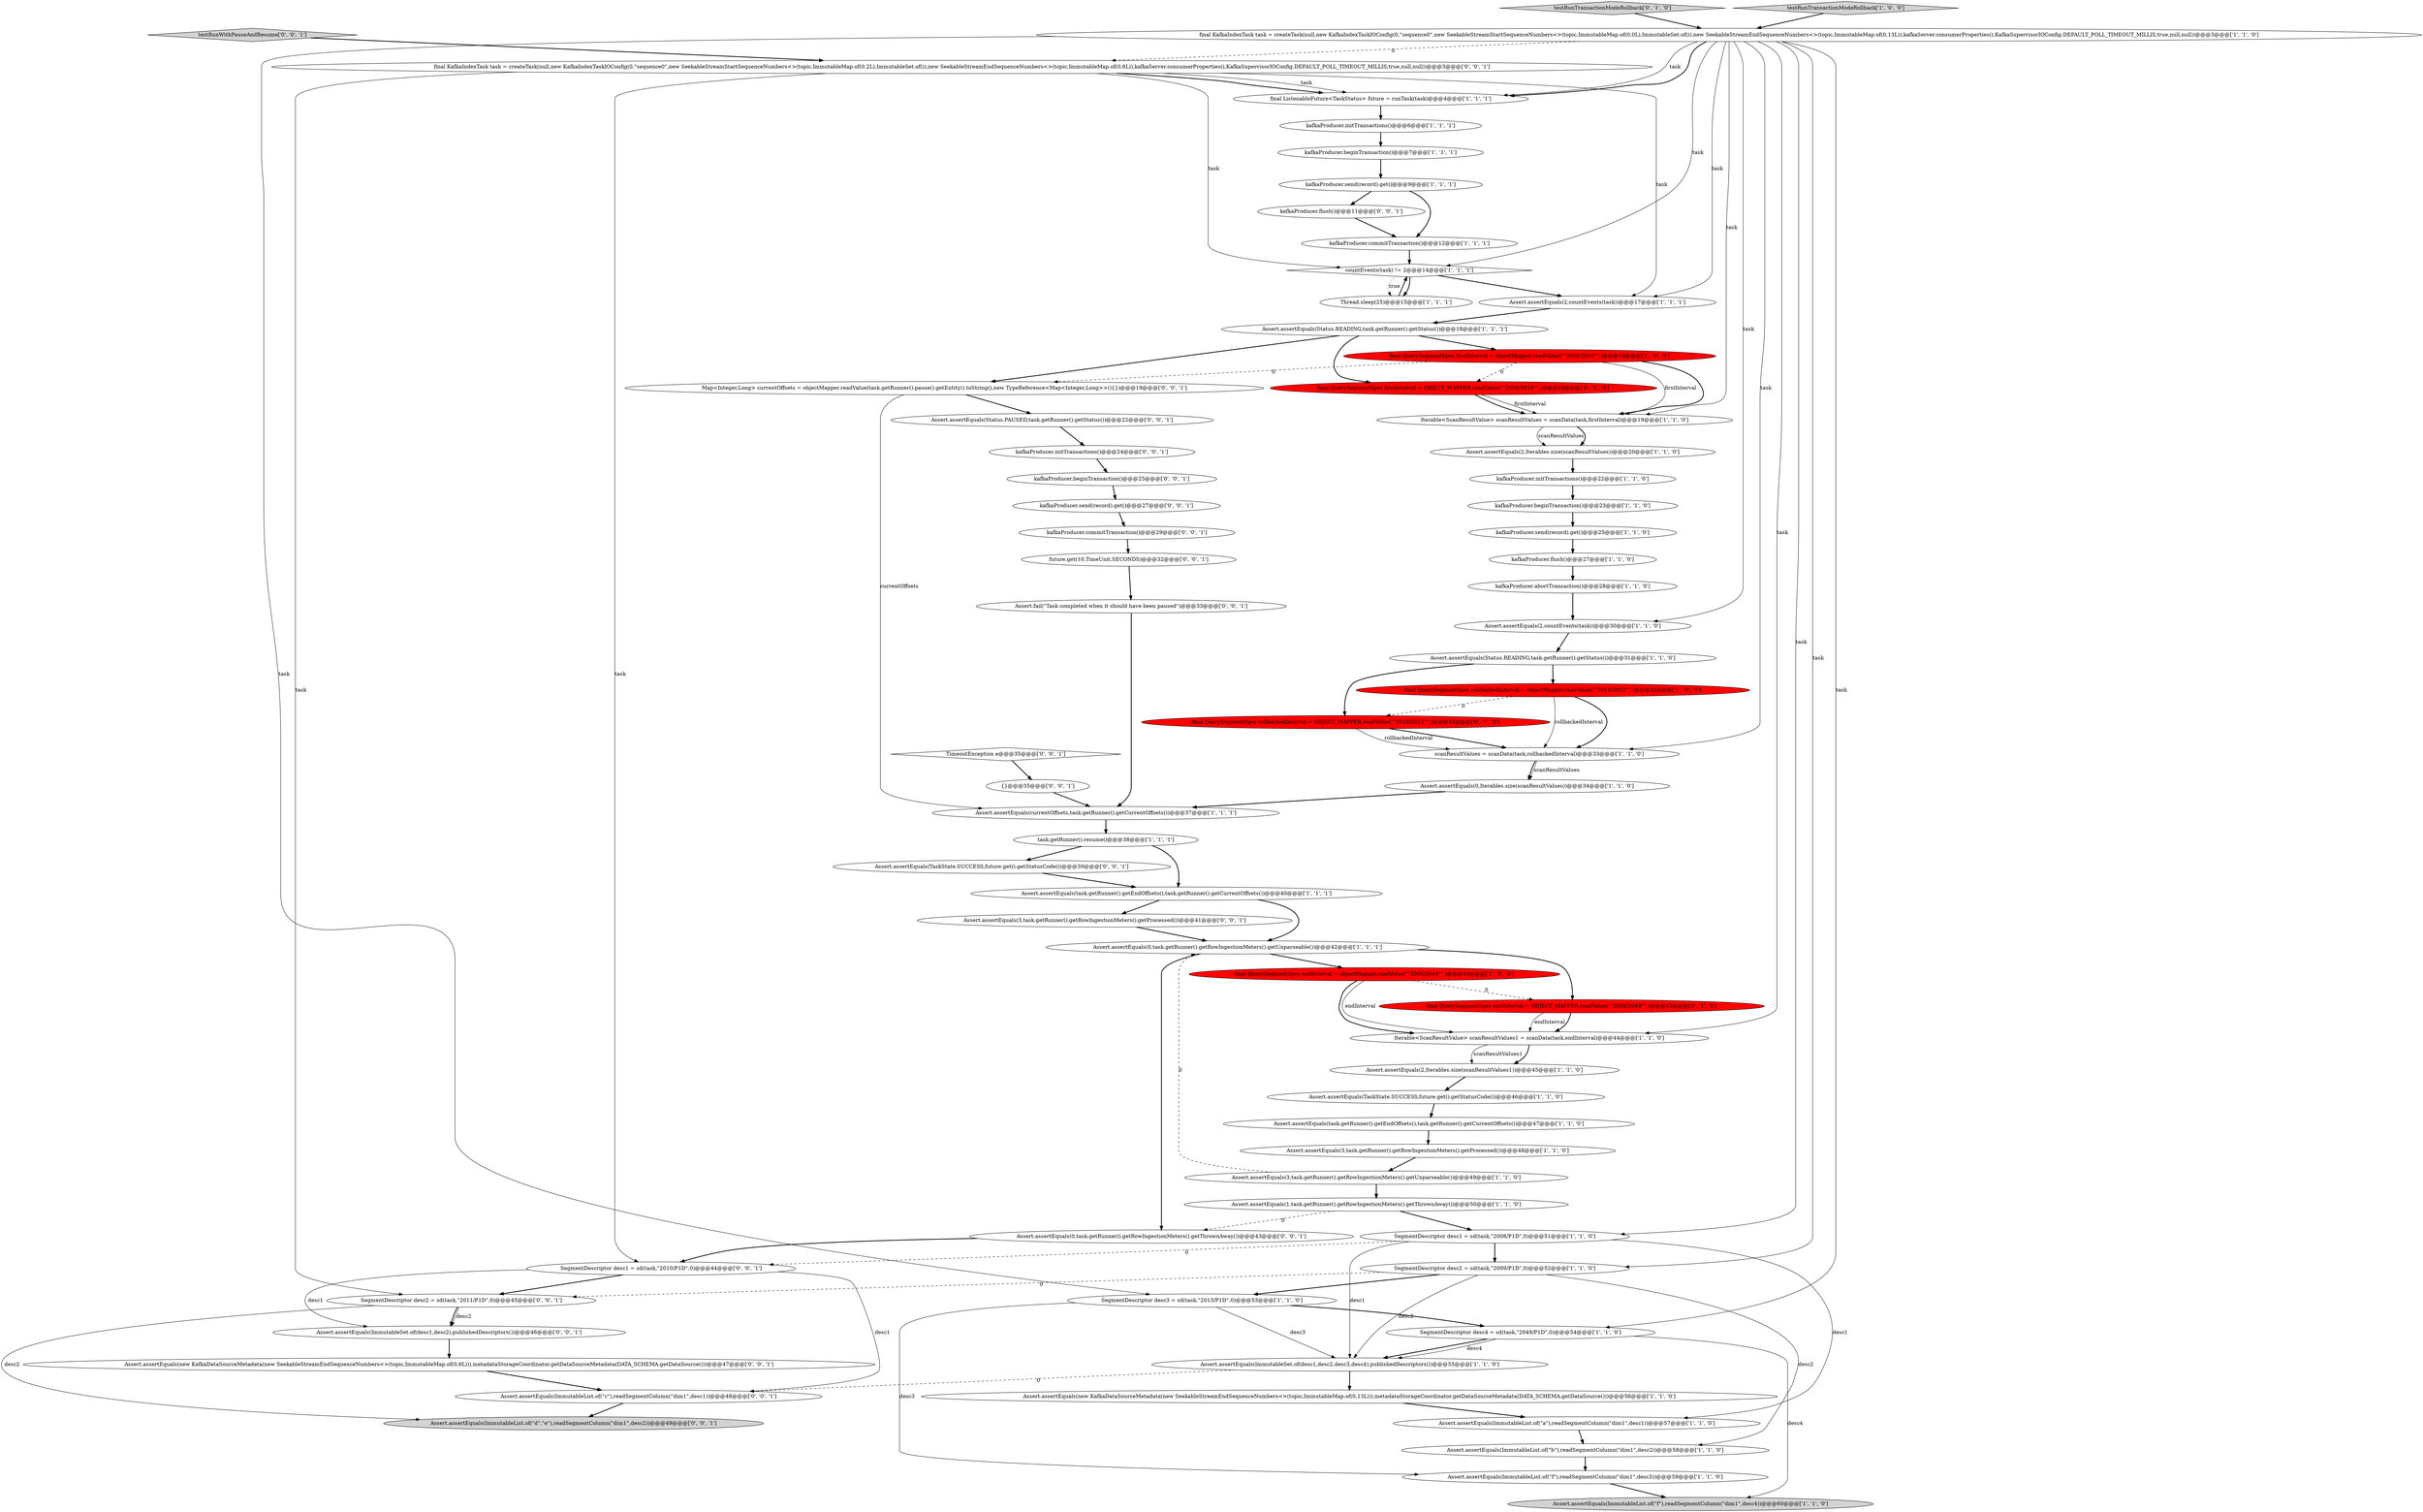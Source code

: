 digraph {
69 [style = filled, label = "Assert.assertEquals(Status.PAUSED,task.getRunner().getStatus())@@@22@@@['0', '0', '1']", fillcolor = white, shape = ellipse image = "AAA0AAABBB3BBB"];
4 [style = filled, label = "Assert.assertEquals(2,Iterables.size(scanResultValues))@@@20@@@['1', '1', '0']", fillcolor = white, shape = ellipse image = "AAA0AAABBB1BBB"];
67 [style = filled, label = "Map<Integer,Long> currentOffsets = objectMapper.readValue(task.getRunner().pause().getEntity().toString(),new TypeReference<Map<Integer,Long>>(){})@@@19@@@['0', '0', '1']", fillcolor = white, shape = ellipse image = "AAA0AAABBB3BBB"];
12 [style = filled, label = "Assert.assertEquals(task.getRunner().getEndOffsets(),task.getRunner().getCurrentOffsets())@@@40@@@['1', '1', '1']", fillcolor = white, shape = ellipse image = "AAA0AAABBB1BBB"];
35 [style = filled, label = "final QuerySegmentSpec endInterval = objectMapper.readValue(\"\"2008/2049\"\",)@@@43@@@['1', '0', '0']", fillcolor = red, shape = ellipse image = "AAA1AAABBB1BBB"];
40 [style = filled, label = "final ListenableFuture<TaskStatus> future = runTask(task)@@@4@@@['1', '1', '1']", fillcolor = white, shape = ellipse image = "AAA0AAABBB1BBB"];
27 [style = filled, label = "task.getRunner().resume()@@@38@@@['1', '1', '1']", fillcolor = white, shape = ellipse image = "AAA0AAABBB1BBB"];
41 [style = filled, label = "Thread.sleep(25)@@@15@@@['1', '1', '1']", fillcolor = white, shape = ellipse image = "AAA0AAABBB1BBB"];
25 [style = filled, label = "kafkaProducer.initTransactions()@@@6@@@['1', '1', '1']", fillcolor = white, shape = ellipse image = "AAA0AAABBB1BBB"];
53 [style = filled, label = "Assert.assertEquals(ImmutableSet.of(desc1,desc2),publishedDescriptors())@@@46@@@['0', '0', '1']", fillcolor = white, shape = ellipse image = "AAA0AAABBB3BBB"];
1 [style = filled, label = "Assert.assertEquals(2,Iterables.size(scanResultValues1))@@@45@@@['1', '1', '0']", fillcolor = white, shape = ellipse image = "AAA0AAABBB1BBB"];
47 [style = filled, label = "testRunTransactionModeRollback['0', '1', '0']", fillcolor = lightgray, shape = diamond image = "AAA0AAABBB2BBB"];
71 [style = filled, label = "Assert.assertEquals(ImmutableList.of(\"d\",\"e\"),readSegmentColumn(\"dim1\",desc2))@@@49@@@['0', '0', '1']", fillcolor = lightgray, shape = ellipse image = "AAA0AAABBB3BBB"];
17 [style = filled, label = "Assert.assertEquals(1,task.getRunner().getRowIngestionMeters().getThrownAway())@@@50@@@['1', '1', '0']", fillcolor = white, shape = ellipse image = "AAA0AAABBB1BBB"];
24 [style = filled, label = "Assert.assertEquals(0,task.getRunner().getRowIngestionMeters().getUnparseable())@@@42@@@['1', '1', '1']", fillcolor = white, shape = ellipse image = "AAA0AAABBB1BBB"];
38 [style = filled, label = "Assert.assertEquals(2,countEvents(task))@@@30@@@['1', '1', '0']", fillcolor = white, shape = ellipse image = "AAA0AAABBB1BBB"];
55 [style = filled, label = "kafkaProducer.send(record).get()@@@27@@@['0', '0', '1']", fillcolor = white, shape = ellipse image = "AAA0AAABBB3BBB"];
56 [style = filled, label = "Assert.assertEquals(TaskState.SUCCESS,future.get().getStatusCode())@@@39@@@['0', '0', '1']", fillcolor = white, shape = ellipse image = "AAA0AAABBB3BBB"];
60 [style = filled, label = "final KafkaIndexTask task = createTask(null,new KafkaIndexTaskIOConfig(0,\"sequence0\",new SeekableStreamStartSequenceNumbers<>(topic,ImmutableMap.of(0,2L),ImmutableSet.of()),new SeekableStreamEndSequenceNumbers<>(topic,ImmutableMap.of(0,6L)),kafkaServer.consumerProperties(),KafkaSupervisorIOConfig.DEFAULT_POLL_TIMEOUT_MILLIS,true,null,null))@@@3@@@['0', '0', '1']", fillcolor = white, shape = ellipse image = "AAA0AAABBB3BBB"];
31 [style = filled, label = "Assert.assertEquals(3,task.getRunner().getRowIngestionMeters().getUnparseable())@@@49@@@['1', '1', '0']", fillcolor = white, shape = ellipse image = "AAA0AAABBB1BBB"];
5 [style = filled, label = "Iterable<ScanResultValue> scanResultValues1 = scanData(task,endInterval)@@@44@@@['1', '1', '0']", fillcolor = white, shape = ellipse image = "AAA0AAABBB1BBB"];
0 [style = filled, label = "kafkaProducer.commitTransaction()@@@12@@@['1', '1', '1']", fillcolor = white, shape = ellipse image = "AAA0AAABBB1BBB"];
22 [style = filled, label = "kafkaProducer.beginTransaction()@@@7@@@['1', '1', '1']", fillcolor = white, shape = ellipse image = "AAA0AAABBB1BBB"];
23 [style = filled, label = "Assert.assertEquals(0,Iterables.size(scanResultValues))@@@34@@@['1', '1', '0']", fillcolor = white, shape = ellipse image = "AAA0AAABBB1BBB"];
37 [style = filled, label = "Assert.assertEquals(ImmutableSet.of(desc1,desc2,desc3,desc4),publishedDescriptors())@@@55@@@['1', '1', '0']", fillcolor = white, shape = ellipse image = "AAA0AAABBB1BBB"];
15 [style = filled, label = "countEvents(task) != 2@@@14@@@['1', '1', '1']", fillcolor = white, shape = diamond image = "AAA0AAABBB1BBB"];
43 [style = filled, label = "Assert.assertEquals(TaskState.SUCCESS,future.get().getStatusCode())@@@46@@@['1', '1', '0']", fillcolor = white, shape = ellipse image = "AAA0AAABBB1BBB"];
28 [style = filled, label = "Assert.assertEquals(ImmutableList.of(\"f\"),readSegmentColumn(\"dim1\",desc3))@@@59@@@['1', '1', '0']", fillcolor = white, shape = ellipse image = "AAA0AAABBB1BBB"];
8 [style = filled, label = "SegmentDescriptor desc3 = sd(task,\"2013/P1D\",0)@@@53@@@['1', '1', '0']", fillcolor = white, shape = ellipse image = "AAA0AAABBB1BBB"];
57 [style = filled, label = "TimeoutException e@@@35@@@['0', '0', '1']", fillcolor = white, shape = diamond image = "AAA0AAABBB3BBB"];
51 [style = filled, label = "SegmentDescriptor desc2 = sd(task,\"2011/P1D\",0)@@@45@@@['0', '0', '1']", fillcolor = white, shape = ellipse image = "AAA0AAABBB3BBB"];
50 [style = filled, label = "Assert.assertEquals(0,task.getRunner().getRowIngestionMeters().getThrownAway())@@@43@@@['0', '0', '1']", fillcolor = white, shape = ellipse image = "AAA0AAABBB3BBB"];
16 [style = filled, label = "Assert.assertEquals(Status.READING,task.getRunner().getStatus())@@@18@@@['1', '1', '1']", fillcolor = white, shape = ellipse image = "AAA0AAABBB1BBB"];
13 [style = filled, label = "scanResultValues = scanData(task,rollbackedInterval)@@@33@@@['1', '1', '0']", fillcolor = white, shape = ellipse image = "AAA0AAABBB1BBB"];
29 [style = filled, label = "Assert.assertEquals(2,countEvents(task))@@@17@@@['1', '1', '1']", fillcolor = white, shape = ellipse image = "AAA0AAABBB1BBB"];
58 [style = filled, label = "kafkaProducer.initTransactions()@@@24@@@['0', '0', '1']", fillcolor = white, shape = ellipse image = "AAA0AAABBB3BBB"];
59 [style = filled, label = "Assert.assertEquals(3,task.getRunner().getRowIngestionMeters().getProcessed())@@@41@@@['0', '0', '1']", fillcolor = white, shape = ellipse image = "AAA0AAABBB3BBB"];
64 [style = filled, label = "future.get(10,TimeUnit.SECONDS)@@@32@@@['0', '0', '1']", fillcolor = white, shape = ellipse image = "AAA0AAABBB3BBB"];
7 [style = filled, label = "SegmentDescriptor desc2 = sd(task,\"2009/P1D\",0)@@@52@@@['1', '1', '0']", fillcolor = white, shape = ellipse image = "AAA0AAABBB1BBB"];
32 [style = filled, label = "Iterable<ScanResultValue> scanResultValues = scanData(task,firstInterval)@@@19@@@['1', '1', '0']", fillcolor = white, shape = ellipse image = "AAA0AAABBB1BBB"];
34 [style = filled, label = "Assert.assertEquals(task.getRunner().getEndOffsets(),task.getRunner().getCurrentOffsets())@@@47@@@['1', '1', '0']", fillcolor = white, shape = ellipse image = "AAA0AAABBB1BBB"];
66 [style = filled, label = "Assert.assertEquals(new KafkaDataSourceMetadata(new SeekableStreamEndSequenceNumbers<>(topic,ImmutableMap.of(0,6L))),metadataStorageCoordinator.getDataSourceMetadata(DATA_SCHEMA.getDataSource()))@@@47@@@['0', '0', '1']", fillcolor = white, shape = ellipse image = "AAA0AAABBB3BBB"];
18 [style = filled, label = "Assert.assertEquals(ImmutableList.of(\"f\"),readSegmentColumn(\"dim1\",desc4))@@@60@@@['1', '1', '0']", fillcolor = lightgray, shape = ellipse image = "AAA0AAABBB1BBB"];
20 [style = filled, label = "final KafkaIndexTask task = createTask(null,new KafkaIndexTaskIOConfig(0,\"sequence0\",new SeekableStreamStartSequenceNumbers<>(topic,ImmutableMap.of(0,0L),ImmutableSet.of()),new SeekableStreamEndSequenceNumbers<>(topic,ImmutableMap.of(0,13L)),kafkaServer.consumerProperties(),KafkaSupervisorIOConfig.DEFAULT_POLL_TIMEOUT_MILLIS,true,null,null))@@@3@@@['1', '1', '0']", fillcolor = white, shape = ellipse image = "AAA0AAABBB1BBB"];
63 [style = filled, label = "testRunWithPauseAndResume['0', '0', '1']", fillcolor = lightgray, shape = diamond image = "AAA0AAABBB3BBB"];
49 [style = filled, label = "final QuerySegmentSpec endInterval = OBJECT_MAPPER.readValue(\"\"2008/2049\"\",)@@@43@@@['0', '1', '0']", fillcolor = red, shape = ellipse image = "AAA1AAABBB2BBB"];
44 [style = filled, label = "Assert.assertEquals(ImmutableList.of(\"a\"),readSegmentColumn(\"dim1\",desc1))@@@57@@@['1', '1', '0']", fillcolor = white, shape = ellipse image = "AAA0AAABBB1BBB"];
48 [style = filled, label = "final QuerySegmentSpec firstInterval = OBJECT_MAPPER.readValue(\"\"2008/2010\"\",)@@@18@@@['0', '1', '0']", fillcolor = red, shape = ellipse image = "AAA1AAABBB2BBB"];
52 [style = filled, label = "kafkaProducer.flush()@@@11@@@['0', '0', '1']", fillcolor = white, shape = ellipse image = "AAA0AAABBB3BBB"];
54 [style = filled, label = "SegmentDescriptor desc1 = sd(task,\"2010/P1D\",0)@@@44@@@['0', '0', '1']", fillcolor = white, shape = ellipse image = "AAA0AAABBB3BBB"];
36 [style = filled, label = "testRunTransactionModeRollback['1', '0', '0']", fillcolor = lightgray, shape = diamond image = "AAA0AAABBB1BBB"];
14 [style = filled, label = "final QuerySegmentSpec rollbackedInterval = objectMapper.readValue(\"\"2010/2012\"\",)@@@32@@@['1', '0', '0']", fillcolor = red, shape = ellipse image = "AAA1AAABBB1BBB"];
11 [style = filled, label = "kafkaProducer.send(record).get()@@@9@@@['1', '1', '1']", fillcolor = white, shape = ellipse image = "AAA0AAABBB1BBB"];
6 [style = filled, label = "Assert.assertEquals(Status.READING,task.getRunner().getStatus())@@@31@@@['1', '1', '0']", fillcolor = white, shape = ellipse image = "AAA0AAABBB1BBB"];
21 [style = filled, label = "Assert.assertEquals(3,task.getRunner().getRowIngestionMeters().getProcessed())@@@48@@@['1', '1', '0']", fillcolor = white, shape = ellipse image = "AAA0AAABBB1BBB"];
26 [style = filled, label = "kafkaProducer.flush()@@@27@@@['1', '1', '0']", fillcolor = white, shape = ellipse image = "AAA0AAABBB1BBB"];
10 [style = filled, label = "SegmentDescriptor desc1 = sd(task,\"2008/P1D\",0)@@@51@@@['1', '1', '0']", fillcolor = white, shape = ellipse image = "AAA0AAABBB1BBB"];
19 [style = filled, label = "Assert.assertEquals(ImmutableList.of(\"b\"),readSegmentColumn(\"dim1\",desc2))@@@58@@@['1', '1', '0']", fillcolor = white, shape = ellipse image = "AAA0AAABBB1BBB"];
30 [style = filled, label = "Assert.assertEquals(new KafkaDataSourceMetadata(new SeekableStreamEndSequenceNumbers<>(topic,ImmutableMap.of(0,13L))),metadataStorageCoordinator.getDataSourceMetadata(DATA_SCHEMA.getDataSource()))@@@56@@@['1', '1', '0']", fillcolor = white, shape = ellipse image = "AAA0AAABBB1BBB"];
39 [style = filled, label = "SegmentDescriptor desc4 = sd(task,\"2049/P1D\",0)@@@54@@@['1', '1', '0']", fillcolor = white, shape = ellipse image = "AAA0AAABBB1BBB"];
65 [style = filled, label = "Assert.fail(\"Task completed when it should have been paused\")@@@33@@@['0', '0', '1']", fillcolor = white, shape = ellipse image = "AAA0AAABBB3BBB"];
62 [style = filled, label = "{}@@@35@@@['0', '0', '1']", fillcolor = white, shape = ellipse image = "AAA0AAABBB3BBB"];
33 [style = filled, label = "kafkaProducer.beginTransaction()@@@23@@@['1', '1', '0']", fillcolor = white, shape = ellipse image = "AAA0AAABBB1BBB"];
70 [style = filled, label = "kafkaProducer.commitTransaction()@@@29@@@['0', '0', '1']", fillcolor = white, shape = ellipse image = "AAA0AAABBB3BBB"];
9 [style = filled, label = "final QuerySegmentSpec firstInterval = objectMapper.readValue(\"\"2008/2010\"\",)@@@18@@@['1', '0', '0']", fillcolor = red, shape = ellipse image = "AAA1AAABBB1BBB"];
42 [style = filled, label = "Assert.assertEquals(currentOffsets,task.getRunner().getCurrentOffsets())@@@37@@@['1', '1', '1']", fillcolor = white, shape = ellipse image = "AAA0AAABBB1BBB"];
46 [style = filled, label = "final QuerySegmentSpec rollbackedInterval = OBJECT_MAPPER.readValue(\"\"2010/2012\"\",)@@@32@@@['0', '1', '0']", fillcolor = red, shape = ellipse image = "AAA1AAABBB2BBB"];
68 [style = filled, label = "kafkaProducer.beginTransaction()@@@25@@@['0', '0', '1']", fillcolor = white, shape = ellipse image = "AAA0AAABBB3BBB"];
45 [style = filled, label = "kafkaProducer.abortTransaction()@@@28@@@['1', '1', '0']", fillcolor = white, shape = ellipse image = "AAA0AAABBB1BBB"];
61 [style = filled, label = "Assert.assertEquals(ImmutableList.of(\"c\"),readSegmentColumn(\"dim1\",desc1))@@@48@@@['0', '0', '1']", fillcolor = white, shape = ellipse image = "AAA0AAABBB3BBB"];
2 [style = filled, label = "kafkaProducer.send(record).get()@@@25@@@['1', '1', '0']", fillcolor = white, shape = ellipse image = "AAA0AAABBB1BBB"];
3 [style = filled, label = "kafkaProducer.initTransactions()@@@22@@@['1', '1', '0']", fillcolor = white, shape = ellipse image = "AAA0AAABBB1BBB"];
2->26 [style = bold, label=""];
70->64 [style = bold, label=""];
20->5 [style = solid, label="task"];
41->15 [style = bold, label=""];
9->32 [style = solid, label="firstInterval"];
25->22 [style = bold, label=""];
46->13 [style = bold, label=""];
65->42 [style = bold, label=""];
57->62 [style = bold, label=""];
14->13 [style = solid, label="rollbackedInterval"];
17->50 [style = dashed, label="0"];
44->19 [style = bold, label=""];
20->29 [style = solid, label="task"];
40->25 [style = bold, label=""];
51->53 [style = bold, label=""];
56->12 [style = bold, label=""];
7->8 [style = bold, label=""];
36->20 [style = bold, label=""];
39->18 [style = solid, label="desc4"];
35->5 [style = solid, label="endInterval"];
0->15 [style = bold, label=""];
7->19 [style = solid, label="desc2"];
67->69 [style = bold, label=""];
24->49 [style = bold, label=""];
9->67 [style = dashed, label="0"];
21->31 [style = bold, label=""];
32->4 [style = solid, label="scanResultValues"];
10->44 [style = solid, label="desc1"];
62->42 [style = bold, label=""];
69->58 [style = bold, label=""];
49->5 [style = solid, label="endInterval"];
45->38 [style = bold, label=""];
15->41 [style = bold, label=""];
32->4 [style = bold, label=""];
19->28 [style = bold, label=""];
6->46 [style = bold, label=""];
8->39 [style = bold, label=""];
50->54 [style = bold, label=""];
16->67 [style = bold, label=""];
13->23 [style = solid, label="scanResultValues"];
16->9 [style = bold, label=""];
20->15 [style = solid, label="task"];
4->3 [style = bold, label=""];
60->29 [style = solid, label="task"];
51->53 [style = solid, label="desc2"];
28->18 [style = bold, label=""];
35->49 [style = dashed, label="0"];
27->12 [style = bold, label=""];
54->61 [style = solid, label="desc1"];
20->10 [style = solid, label="task"];
9->32 [style = bold, label=""];
61->71 [style = bold, label=""];
3->33 [style = bold, label=""];
48->32 [style = solid, label="firstInterval"];
10->7 [style = bold, label=""];
27->56 [style = bold, label=""];
38->6 [style = bold, label=""];
20->38 [style = solid, label="task"];
35->5 [style = bold, label=""];
5->1 [style = bold, label=""];
52->0 [style = bold, label=""];
15->41 [style = dotted, label="true"];
9->48 [style = dashed, label="0"];
8->37 [style = solid, label="desc3"];
20->7 [style = solid, label="task"];
31->24 [style = dashed, label="0"];
48->32 [style = bold, label=""];
66->61 [style = bold, label=""];
7->51 [style = dashed, label="0"];
20->8 [style = solid, label="task"];
10->37 [style = solid, label="desc1"];
49->5 [style = bold, label=""];
43->34 [style = bold, label=""];
29->16 [style = bold, label=""];
22->11 [style = bold, label=""];
15->29 [style = bold, label=""];
30->44 [style = bold, label=""];
39->37 [style = bold, label=""];
5->1 [style = solid, label="scanResultValues1"];
17->10 [style = bold, label=""];
39->37 [style = solid, label="desc4"];
20->40 [style = solid, label="task"];
37->30 [style = bold, label=""];
8->28 [style = solid, label="desc3"];
12->24 [style = bold, label=""];
14->46 [style = dashed, label="0"];
67->42 [style = solid, label="currentOffsets"];
23->42 [style = bold, label=""];
20->39 [style = solid, label="task"];
60->54 [style = solid, label="task"];
55->70 [style = bold, label=""];
46->13 [style = solid, label="rollbackedInterval"];
20->32 [style = solid, label="task"];
63->60 [style = bold, label=""];
64->65 [style = bold, label=""];
16->48 [style = bold, label=""];
20->60 [style = dashed, label="0"];
42->27 [style = bold, label=""];
20->13 [style = solid, label="task"];
14->13 [style = bold, label=""];
31->17 [style = bold, label=""];
33->2 [style = bold, label=""];
34->21 [style = bold, label=""];
24->50 [style = bold, label=""];
54->51 [style = bold, label=""];
58->68 [style = bold, label=""];
54->53 [style = solid, label="desc1"];
24->35 [style = bold, label=""];
1->43 [style = bold, label=""];
7->37 [style = solid, label="desc2"];
51->71 [style = solid, label="desc2"];
11->52 [style = bold, label=""];
60->15 [style = solid, label="task"];
6->14 [style = bold, label=""];
10->54 [style = dashed, label="0"];
20->40 [style = bold, label=""];
11->0 [style = bold, label=""];
60->40 [style = solid, label="task"];
60->40 [style = bold, label=""];
53->66 [style = bold, label=""];
47->20 [style = bold, label=""];
68->55 [style = bold, label=""];
13->23 [style = bold, label=""];
12->59 [style = bold, label=""];
59->24 [style = bold, label=""];
37->61 [style = dashed, label="0"];
26->45 [style = bold, label=""];
60->51 [style = solid, label="task"];
}
